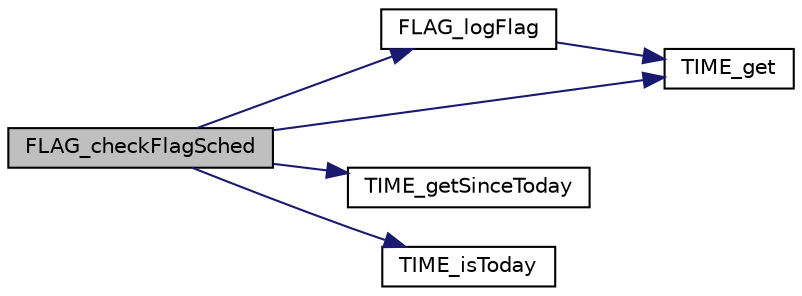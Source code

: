 digraph "FLAG_checkFlagSched"
{
 // LATEX_PDF_SIZE
  edge [fontname="Helvetica",fontsize="10",labelfontname="Helvetica",labelfontsize="10"];
  node [fontname="Helvetica",fontsize="10",shape=record];
  rankdir="LR";
  Node1 [label="FLAG_checkFlagSched",height=0.2,width=0.4,color="black", fillcolor="grey75", style="filled", fontcolor="black",tooltip=" "];
  Node1 -> Node2 [color="midnightblue",fontsize="10",style="solid"];
  Node2 [label="FLAG_logFlag",height=0.2,width=0.4,color="black", fillcolor="white", style="filled",URL="$flag_8c.html#aa1dbaf2631cf74d8be01d658469703bd",tooltip=" "];
  Node2 -> Node3 [color="midnightblue",fontsize="10",style="solid"];
  Node3 [label="TIME_get",height=0.2,width=0.4,color="black", fillcolor="white", style="filled",URL="$time_8c.html#a1ca2585daaf0d210adde4129c7454bee",tooltip=" "];
  Node1 -> Node3 [color="midnightblue",fontsize="10",style="solid"];
  Node1 -> Node4 [color="midnightblue",fontsize="10",style="solid"];
  Node4 [label="TIME_getSinceToday",height=0.2,width=0.4,color="black", fillcolor="white", style="filled",URL="$time_8c.html#ae642892d9072569bdf04904a32ad58a4",tooltip=" "];
  Node1 -> Node5 [color="midnightblue",fontsize="10",style="solid"];
  Node5 [label="TIME_isToday",height=0.2,width=0.4,color="black", fillcolor="white", style="filled",URL="$time_8c.html#a24e7aeeab93196b66c6a830aafdd3433",tooltip=" "];
}
